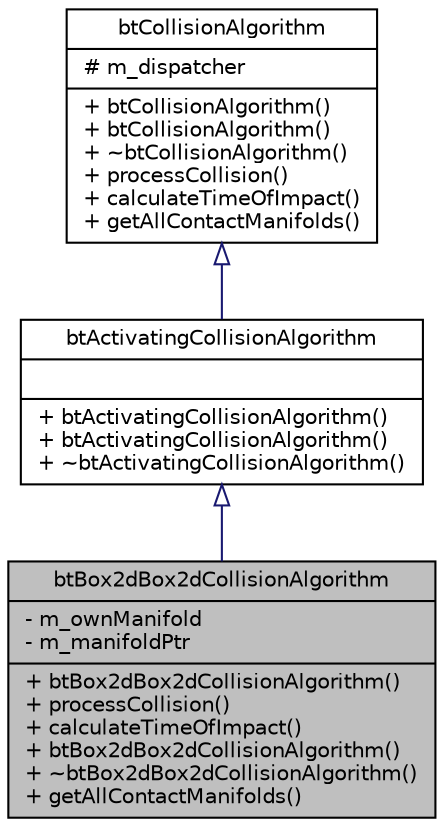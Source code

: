 digraph G
{
  edge [fontname="Helvetica",fontsize="10",labelfontname="Helvetica",labelfontsize="10"];
  node [fontname="Helvetica",fontsize="10",shape=record];
  Node1 [label="{btBox2dBox2dCollisionAlgorithm\n|- m_ownManifold\l- m_manifoldPtr\l|+ btBox2dBox2dCollisionAlgorithm()\l+ processCollision()\l+ calculateTimeOfImpact()\l+ btBox2dBox2dCollisionAlgorithm()\l+ ~btBox2dBox2dCollisionAlgorithm()\l+ getAllContactManifolds()\l}",height=0.2,width=0.4,color="black", fillcolor="grey75", style="filled" fontcolor="black"];
  Node2 -> Node1 [dir=back,color="midnightblue",fontsize="10",style="solid",arrowtail="empty",fontname="Helvetica"];
  Node2 [label="{btActivatingCollisionAlgorithm\n||+ btActivatingCollisionAlgorithm()\l+ btActivatingCollisionAlgorithm()\l+ ~btActivatingCollisionAlgorithm()\l}",height=0.2,width=0.4,color="black", fillcolor="white", style="filled",URL="$d5/d98/classbtActivatingCollisionAlgorithm.html",tooltip="This class is not enabled yet (work-in-progress) to more aggressively activate objects."];
  Node3 -> Node2 [dir=back,color="midnightblue",fontsize="10",style="solid",arrowtail="empty",fontname="Helvetica"];
  Node3 [label="{btCollisionAlgorithm\n|# m_dispatcher\l|+ btCollisionAlgorithm()\l+ btCollisionAlgorithm()\l+ ~btCollisionAlgorithm()\l+ processCollision()\l+ calculateTimeOfImpact()\l+ getAllContactManifolds()\l}",height=0.2,width=0.4,color="black", fillcolor="white", style="filled",URL="$d5/dae/classbtCollisionAlgorithm.html"];
}

